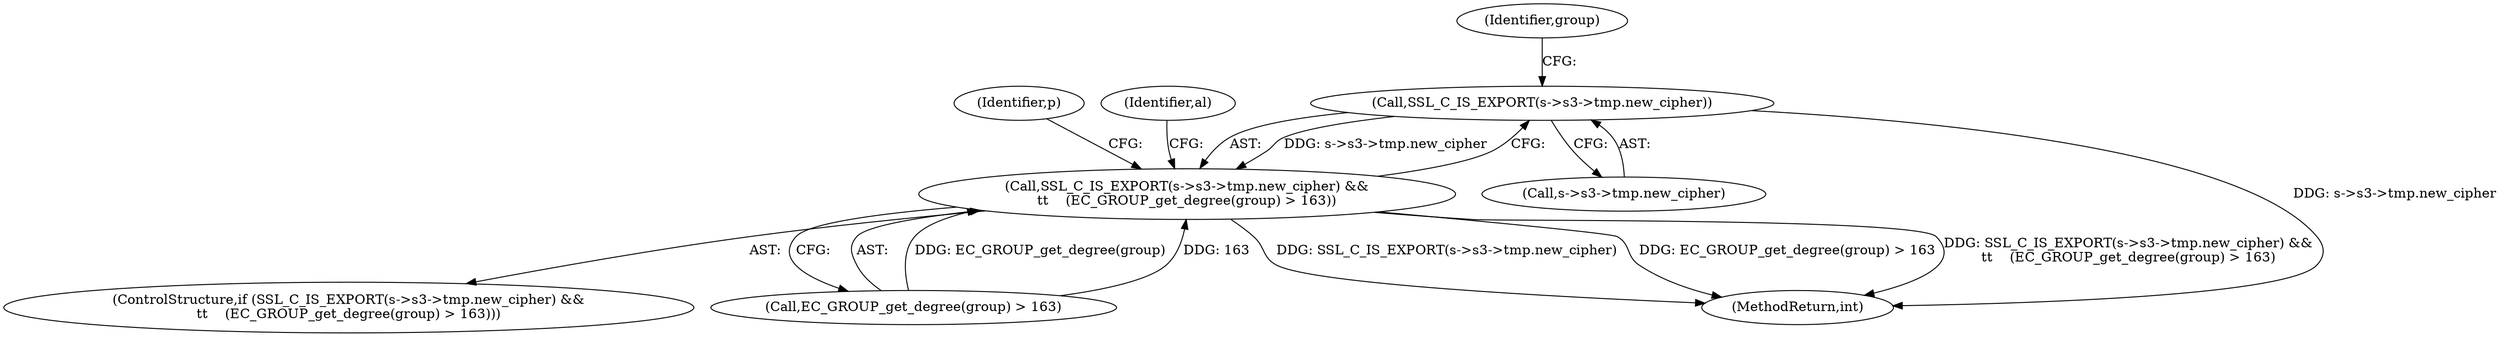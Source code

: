digraph "0_openssl_b15f8769644b00ef7283521593360b7b2135cb63@pointer" {
"1001262" [label="(Call,SSL_C_IS_EXPORT(s->s3->tmp.new_cipher))"];
"1001261" [label="(Call,SSL_C_IS_EXPORT(s->s3->tmp.new_cipher) &&\n\t\t    (EC_GROUP_get_degree(group) > 163))"];
"1001260" [label="(ControlStructure,if (SSL_C_IS_EXPORT(s->s3->tmp.new_cipher) &&\n\t\t    (EC_GROUP_get_degree(group) > 163)))"];
"1001270" [label="(Call,EC_GROUP_get_degree(group) > 163)"];
"1001262" [label="(Call,SSL_C_IS_EXPORT(s->s3->tmp.new_cipher))"];
"1001272" [label="(Identifier,group)"];
"1001283" [label="(Identifier,p)"];
"1001276" [label="(Identifier,al)"];
"1001263" [label="(Call,s->s3->tmp.new_cipher)"];
"1001764" [label="(MethodReturn,int)"];
"1001261" [label="(Call,SSL_C_IS_EXPORT(s->s3->tmp.new_cipher) &&\n\t\t    (EC_GROUP_get_degree(group) > 163))"];
"1001262" -> "1001261"  [label="AST: "];
"1001262" -> "1001263"  [label="CFG: "];
"1001263" -> "1001262"  [label="AST: "];
"1001272" -> "1001262"  [label="CFG: "];
"1001261" -> "1001262"  [label="CFG: "];
"1001262" -> "1001764"  [label="DDG: s->s3->tmp.new_cipher"];
"1001262" -> "1001261"  [label="DDG: s->s3->tmp.new_cipher"];
"1001261" -> "1001260"  [label="AST: "];
"1001261" -> "1001270"  [label="CFG: "];
"1001270" -> "1001261"  [label="AST: "];
"1001276" -> "1001261"  [label="CFG: "];
"1001283" -> "1001261"  [label="CFG: "];
"1001261" -> "1001764"  [label="DDG: SSL_C_IS_EXPORT(s->s3->tmp.new_cipher)"];
"1001261" -> "1001764"  [label="DDG: EC_GROUP_get_degree(group) > 163"];
"1001261" -> "1001764"  [label="DDG: SSL_C_IS_EXPORT(s->s3->tmp.new_cipher) &&\n\t\t    (EC_GROUP_get_degree(group) > 163)"];
"1001270" -> "1001261"  [label="DDG: EC_GROUP_get_degree(group)"];
"1001270" -> "1001261"  [label="DDG: 163"];
}
